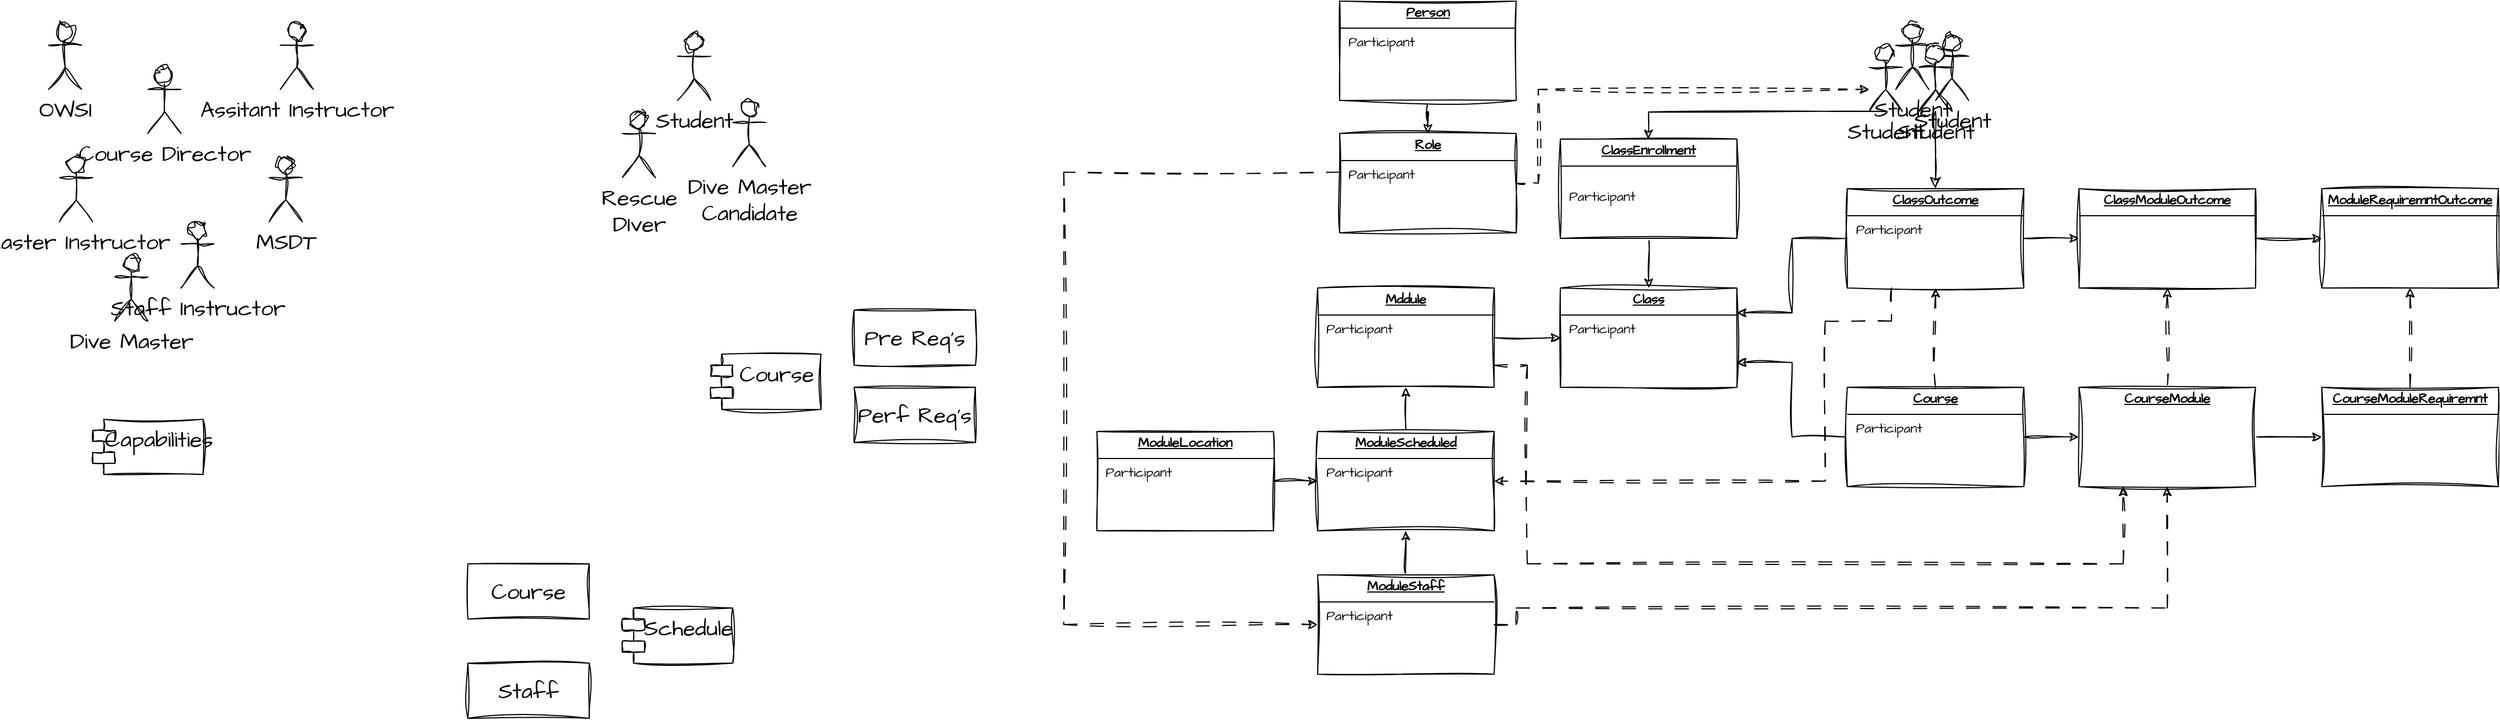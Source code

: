 <mxfile version="24.6.4" type="device">
  <diagram name="Page-1" id="ayoEI-D1jCetUwYCoXN9">
    <mxGraphModel dx="3243" dy="1204" grid="1" gridSize="10" guides="1" tooltips="1" connect="1" arrows="1" fold="1" page="1" pageScale="1" pageWidth="1169" pageHeight="827" math="0" shadow="0">
      <root>
        <mxCell id="0" />
        <mxCell id="1" parent="0" />
        <mxCell id="5GAwwxDat1Zkeu4e1Squ-6" value="Student" style="shape=umlActor;verticalLabelPosition=bottom;verticalAlign=top;html=1;hachureGap=4;fontFamily=Architects Daughter;fontSource=https%3A%2F%2Ffonts.googleapis.com%2Fcss%3Ffamily%3DArchitects%2BDaughter;fontSize=20;sketch=1;curveFitting=1;jiggle=2;" vertex="1" parent="1">
          <mxGeometry x="1760" y="40" width="30" height="60" as="geometry" />
        </mxCell>
        <mxCell id="DjwkglRZmAWHVbRhZIDg-1" value="Student" style="shape=umlActor;verticalLabelPosition=bottom;verticalAlign=top;html=1;hachureGap=4;fontFamily=Architects Daughter;fontSource=https%3A%2F%2Ffonts.googleapis.com%2Fcss%3Ffamily%3DArchitects%2BDaughter;fontSize=20;sketch=1;curveFitting=1;jiggle=2;" parent="1" vertex="1">
          <mxGeometry x="620" y="40" width="30" height="60" as="geometry" />
        </mxCell>
        <mxCell id="DjwkglRZmAWHVbRhZIDg-2" value="MSDT" style="shape=umlActor;verticalLabelPosition=bottom;verticalAlign=top;html=1;sketch=1;hachureGap=4;jiggle=2;curveFitting=1;fontFamily=Architects Daughter;fontSource=https%3A%2F%2Ffonts.googleapis.com%2Fcss%3Ffamily%3DArchitects%2BDaughter;fontSize=20;" parent="1" vertex="1">
          <mxGeometry x="250" y="150" width="30" height="60" as="geometry" />
        </mxCell>
        <mxCell id="DjwkglRZmAWHVbRhZIDg-3" value="Dive Master" style="shape=umlActor;verticalLabelPosition=bottom;verticalAlign=top;html=1;sketch=1;hachureGap=4;jiggle=2;curveFitting=1;fontFamily=Architects Daughter;fontSource=https%3A%2F%2Ffonts.googleapis.com%2Fcss%3Ffamily%3DArchitects%2BDaughter;fontSize=20;" parent="1" vertex="1">
          <mxGeometry x="110" y="240" width="30" height="60" as="geometry" />
        </mxCell>
        <mxCell id="DjwkglRZmAWHVbRhZIDg-4" value="Course Director" style="shape=umlActor;verticalLabelPosition=bottom;verticalAlign=top;html=1;sketch=1;hachureGap=4;jiggle=2;curveFitting=1;fontFamily=Architects Daughter;fontSource=https%3A%2F%2Ffonts.googleapis.com%2Fcss%3Ffamily%3DArchitects%2BDaughter;fontSize=20;" parent="1" vertex="1">
          <mxGeometry x="140" y="70" width="30" height="60" as="geometry" />
        </mxCell>
        <mxCell id="DjwkglRZmAWHVbRhZIDg-5" value="Assitant Instructor" style="shape=umlActor;verticalLabelPosition=bottom;verticalAlign=top;html=1;sketch=1;hachureGap=4;jiggle=2;curveFitting=1;fontFamily=Architects Daughter;fontSource=https%3A%2F%2Ffonts.googleapis.com%2Fcss%3Ffamily%3DArchitects%2BDaughter;fontSize=20;" parent="1" vertex="1">
          <mxGeometry x="260" y="30" width="30" height="60" as="geometry" />
        </mxCell>
        <mxCell id="DjwkglRZmAWHVbRhZIDg-6" value="Staff Instructor" style="shape=umlActor;verticalLabelPosition=bottom;verticalAlign=top;html=1;sketch=1;hachureGap=4;jiggle=2;curveFitting=1;fontFamily=Architects Daughter;fontSource=https%3A%2F%2Ffonts.googleapis.com%2Fcss%3Ffamily%3DArchitects%2BDaughter;fontSize=20;" parent="1" vertex="1">
          <mxGeometry x="170" y="210" width="30" height="60" as="geometry" />
        </mxCell>
        <mxCell id="DjwkglRZmAWHVbRhZIDg-7" value="Master Instructor" style="shape=umlActor;verticalLabelPosition=bottom;verticalAlign=top;html=1;sketch=1;hachureGap=4;jiggle=2;curveFitting=1;fontFamily=Architects Daughter;fontSource=https%3A%2F%2Ffonts.googleapis.com%2Fcss%3Ffamily%3DArchitects%2BDaughter;fontSize=20;" parent="1" vertex="1">
          <mxGeometry x="60" y="150" width="30" height="60" as="geometry" />
        </mxCell>
        <mxCell id="DjwkglRZmAWHVbRhZIDg-10" value="OWSI" style="shape=umlActor;verticalLabelPosition=bottom;verticalAlign=top;html=1;sketch=1;hachureGap=4;jiggle=2;curveFitting=1;fontFamily=Architects Daughter;fontSource=https%3A%2F%2Ffonts.googleapis.com%2Fcss%3Ffamily%3DArchitects%2BDaughter;fontSize=20;" parent="1" vertex="1">
          <mxGeometry x="50" y="30" width="30" height="60" as="geometry" />
        </mxCell>
        <mxCell id="DjwkglRZmAWHVbRhZIDg-12" value="Dive Master&lt;br&gt;Candidate" style="shape=umlActor;verticalLabelPosition=bottom;verticalAlign=top;html=1;sketch=1;hachureGap=4;jiggle=2;curveFitting=1;fontFamily=Architects Daughter;fontSource=https%3A%2F%2Ffonts.googleapis.com%2Fcss%3Ffamily%3DArchitects%2BDaughter;fontSize=20;" parent="1" vertex="1">
          <mxGeometry x="670" y="100" width="30" height="60" as="geometry" />
        </mxCell>
        <mxCell id="DjwkglRZmAWHVbRhZIDg-14" value="Rescue&lt;br&gt;DIver" style="shape=umlActor;verticalLabelPosition=bottom;verticalAlign=top;html=1;sketch=1;hachureGap=4;jiggle=2;curveFitting=1;fontFamily=Architects Daughter;fontSource=https%3A%2F%2Ffonts.googleapis.com%2Fcss%3Ffamily%3DArchitects%2BDaughter;fontSize=20;" parent="1" vertex="1">
          <mxGeometry x="570" y="110" width="30" height="60" as="geometry" />
        </mxCell>
        <mxCell id="DjwkglRZmAWHVbRhZIDg-16" value="Course" style="shape=module;align=left;spacingLeft=20;align=center;verticalAlign=top;whiteSpace=wrap;html=1;sketch=1;hachureGap=4;jiggle=2;curveFitting=1;fontFamily=Architects Daughter;fontSource=https%3A%2F%2Ffonts.googleapis.com%2Fcss%3Ffamily%3DArchitects%2BDaughter;fontSize=20;" parent="1" vertex="1">
          <mxGeometry x="650" y="330" width="100" height="50" as="geometry" />
        </mxCell>
        <mxCell id="DjwkglRZmAWHVbRhZIDg-17" value="Pre Req&#39;s" style="html=1;whiteSpace=wrap;sketch=1;hachureGap=4;jiggle=2;curveFitting=1;fontFamily=Architects Daughter;fontSource=https%3A%2F%2Ffonts.googleapis.com%2Fcss%3Ffamily%3DArchitects%2BDaughter;fontSize=20;" parent="1" vertex="1">
          <mxGeometry x="780" y="290" width="110" height="50" as="geometry" />
        </mxCell>
        <mxCell id="DjwkglRZmAWHVbRhZIDg-18" value="Perf Req&#39;s" style="html=1;whiteSpace=wrap;sketch=1;hachureGap=4;jiggle=2;curveFitting=1;fontFamily=Architects Daughter;fontSource=https%3A%2F%2Ffonts.googleapis.com%2Fcss%3Ffamily%3DArchitects%2BDaughter;fontSize=20;" parent="1" vertex="1">
          <mxGeometry x="780" y="360" width="110" height="50" as="geometry" />
        </mxCell>
        <mxCell id="DjwkglRZmAWHVbRhZIDg-19" value="Schedule" style="shape=module;align=left;spacingLeft=20;align=center;verticalAlign=top;whiteSpace=wrap;html=1;sketch=1;hachureGap=4;jiggle=2;curveFitting=1;fontFamily=Architects Daughter;fontSource=https%3A%2F%2Ffonts.googleapis.com%2Fcss%3Ffamily%3DArchitects%2BDaughter;fontSize=20;" parent="1" vertex="1">
          <mxGeometry x="570" y="560" width="100" height="50" as="geometry" />
        </mxCell>
        <mxCell id="DjwkglRZmAWHVbRhZIDg-20" value="Course" style="html=1;whiteSpace=wrap;sketch=1;hachureGap=4;jiggle=2;curveFitting=1;fontFamily=Architects Daughter;fontSource=https%3A%2F%2Ffonts.googleapis.com%2Fcss%3Ffamily%3DArchitects%2BDaughter;fontSize=20;" parent="1" vertex="1">
          <mxGeometry x="430" y="520" width="110" height="50" as="geometry" />
        </mxCell>
        <mxCell id="DjwkglRZmAWHVbRhZIDg-21" value="Staff" style="html=1;whiteSpace=wrap;sketch=1;hachureGap=4;jiggle=2;curveFitting=1;fontFamily=Architects Daughter;fontSource=https%3A%2F%2Ffonts.googleapis.com%2Fcss%3Ffamily%3DArchitects%2BDaughter;fontSize=20;" parent="1" vertex="1">
          <mxGeometry x="430" y="610" width="110" height="50" as="geometry" />
        </mxCell>
        <mxCell id="DjwkglRZmAWHVbRhZIDg-22" value="Capabilities" style="shape=module;align=left;spacingLeft=20;align=center;verticalAlign=top;whiteSpace=wrap;html=1;sketch=1;hachureGap=4;jiggle=2;curveFitting=1;fontFamily=Architects Daughter;fontSource=https%3A%2F%2Ffonts.googleapis.com%2Fcss%3Ffamily%3DArchitects%2BDaughter;fontSize=20;" parent="1" vertex="1">
          <mxGeometry x="90" y="389" width="100" height="50" as="geometry" />
        </mxCell>
        <mxCell id="5GAwwxDat1Zkeu4e1Squ-15" value="" style="edgeStyle=orthogonalEdgeStyle;rounded=0;sketch=1;hachureGap=4;jiggle=2;curveFitting=1;orthogonalLoop=1;jettySize=auto;html=1;fontFamily=Architects Daughter;fontSource=https%3A%2F%2Ffonts.googleapis.com%2Fcss%3Ffamily%3DArchitects%2BDaughter;" edge="1" parent="1" source="5GAwwxDat1Zkeu4e1Squ-2" target="5GAwwxDat1Zkeu4e1Squ-14">
          <mxGeometry relative="1" as="geometry" />
        </mxCell>
        <mxCell id="5GAwwxDat1Zkeu4e1Squ-28" style="edgeStyle=orthogonalEdgeStyle;rounded=0;sketch=1;hachureGap=4;jiggle=2;curveFitting=1;orthogonalLoop=1;jettySize=auto;html=1;entryX=1;entryY=0.25;entryDx=0;entryDy=0;fontFamily=Architects Daughter;fontSource=https%3A%2F%2Ffonts.googleapis.com%2Fcss%3Ffamily%3DArchitects%2BDaughter;" edge="1" parent="1" source="5GAwwxDat1Zkeu4e1Squ-2" target="5GAwwxDat1Zkeu4e1Squ-26">
          <mxGeometry relative="1" as="geometry" />
        </mxCell>
        <mxCell id="5GAwwxDat1Zkeu4e1Squ-50" style="edgeStyle=orthogonalEdgeStyle;rounded=0;sketch=1;hachureGap=4;jiggle=2;curveFitting=1;orthogonalLoop=1;jettySize=auto;html=1;entryX=1;entryY=0.5;entryDx=0;entryDy=0;fontFamily=Architects Daughter;fontSource=https%3A%2F%2Ffonts.googleapis.com%2Fcss%3Ffamily%3DArchitects%2BDaughter;dashed=1;dashPattern=12 12;" edge="1" parent="1" source="5GAwwxDat1Zkeu4e1Squ-2" target="5GAwwxDat1Zkeu4e1Squ-31">
          <mxGeometry relative="1" as="geometry">
            <Array as="points">
              <mxPoint x="1720" y="300" />
              <mxPoint x="1660" y="300" />
              <mxPoint x="1660" y="445" />
            </Array>
          </mxGeometry>
        </mxCell>
        <mxCell id="5GAwwxDat1Zkeu4e1Squ-2" value="&lt;p style=&quot;margin:0px;margin-top:4px;text-align:center;text-decoration:underline;&quot;&gt;&lt;b&gt;ClassOutcome&lt;/b&gt;&lt;/p&gt;&lt;hr size=&quot;1&quot; style=&quot;border-style:solid;&quot;&gt;&lt;p style=&quot;margin:0px;margin-left:8px;&quot;&gt;Participant&lt;/p&gt;" style="verticalAlign=top;align=left;overflow=fill;html=1;whiteSpace=wrap;sketch=1;hachureGap=4;jiggle=2;curveFitting=1;fontFamily=Architects Daughter;fontSource=https%3A%2F%2Ffonts.googleapis.com%2Fcss%3Ffamily%3DArchitects%2BDaughter;" vertex="1" parent="1">
          <mxGeometry x="1680" y="180" width="160" height="90" as="geometry" />
        </mxCell>
        <mxCell id="5GAwwxDat1Zkeu4e1Squ-3" value="Student" style="shape=umlActor;verticalLabelPosition=bottom;verticalAlign=top;html=1;hachureGap=4;fontFamily=Architects Daughter;fontSource=https%3A%2F%2Ffonts.googleapis.com%2Fcss%3Ffamily%3DArchitects%2BDaughter;fontSize=20;sketch=1;curveFitting=1;jiggle=2;" vertex="1" parent="1">
          <mxGeometry x="1700" y="50" width="30" height="60" as="geometry" />
        </mxCell>
        <mxCell id="5GAwwxDat1Zkeu4e1Squ-48" style="edgeStyle=orthogonalEdgeStyle;rounded=0;sketch=1;hachureGap=4;jiggle=2;curveFitting=1;orthogonalLoop=1;jettySize=auto;html=1;fontFamily=Architects Daughter;fontSource=https%3A%2F%2Ffonts.googleapis.com%2Fcss%3Ffamily%3DArchitects%2BDaughter;entryX=0.5;entryY=0;entryDx=0;entryDy=0;" edge="1" parent="1" target="5GAwwxDat1Zkeu4e1Squ-47">
          <mxGeometry relative="1" as="geometry">
            <mxPoint x="1714" y="110" as="sourcePoint" />
            <mxPoint x="1490" y="185" as="targetPoint" />
          </mxGeometry>
        </mxCell>
        <mxCell id="5GAwwxDat1Zkeu4e1Squ-4" value="Student" style="shape=umlActor;verticalLabelPosition=bottom;verticalAlign=top;html=1;hachureGap=4;fontFamily=Architects Daughter;fontSource=https%3A%2F%2Ffonts.googleapis.com%2Fcss%3Ffamily%3DArchitects%2BDaughter;fontSize=20;sketch=1;curveFitting=1;jiggle=2;" vertex="1" parent="1">
          <mxGeometry x="1724" y="30" width="30" height="60" as="geometry" />
        </mxCell>
        <mxCell id="5GAwwxDat1Zkeu4e1Squ-5" value="Student" style="shape=umlActor;verticalLabelPosition=bottom;verticalAlign=top;html=1;hachureGap=4;fontFamily=Architects Daughter;fontSource=https%3A%2F%2Ffonts.googleapis.com%2Fcss%3Ffamily%3DArchitects%2BDaughter;fontSize=20;sketch=1;curveFitting=1;jiggle=2;" vertex="1" parent="1">
          <mxGeometry x="1745" y="50" width="30" height="60" as="geometry" />
        </mxCell>
        <mxCell id="5GAwwxDat1Zkeu4e1Squ-13" value="" style="edgeStyle=segmentEdgeStyle;endArrow=classic;html=1;curved=0;rounded=0;endSize=8;startSize=8;sketch=1;hachureGap=4;jiggle=2;curveFitting=1;fontFamily=Architects Daughter;fontSource=https%3A%2F%2Ffonts.googleapis.com%2Fcss%3Ffamily%3DArchitects%2BDaughter;entryX=0.5;entryY=0;entryDx=0;entryDy=0;" edge="1" parent="1" source="5GAwwxDat1Zkeu4e1Squ-5" target="5GAwwxDat1Zkeu4e1Squ-2">
          <mxGeometry width="50" height="50" relative="1" as="geometry">
            <mxPoint x="1350" y="340" as="sourcePoint" />
            <mxPoint x="1400" y="290" as="targetPoint" />
            <Array as="points">
              <mxPoint x="1760" y="150" />
              <mxPoint x="1760" y="150" />
            </Array>
          </mxGeometry>
        </mxCell>
        <mxCell id="5GAwwxDat1Zkeu4e1Squ-17" value="" style="edgeStyle=orthogonalEdgeStyle;rounded=0;sketch=1;hachureGap=4;jiggle=2;curveFitting=1;orthogonalLoop=1;jettySize=auto;html=1;fontFamily=Architects Daughter;fontSource=https%3A%2F%2Ffonts.googleapis.com%2Fcss%3Ffamily%3DArchitects%2BDaughter;" edge="1" parent="1" source="5GAwwxDat1Zkeu4e1Squ-14" target="5GAwwxDat1Zkeu4e1Squ-16">
          <mxGeometry relative="1" as="geometry" />
        </mxCell>
        <mxCell id="5GAwwxDat1Zkeu4e1Squ-14" value="&lt;p style=&quot;margin:0px;margin-top:4px;text-align:center;text-decoration:underline;&quot;&gt;&lt;b&gt;ClassModuleOutcome&lt;/b&gt;&lt;/p&gt;&lt;hr size=&quot;1&quot; style=&quot;border-style:solid;&quot;&gt;&lt;p style=&quot;margin:0px;margin-left:8px;&quot;&gt;&lt;br&gt;&lt;/p&gt;" style="verticalAlign=top;align=left;overflow=fill;html=1;whiteSpace=wrap;sketch=1;hachureGap=4;jiggle=2;curveFitting=1;fontFamily=Architects Daughter;fontSource=https%3A%2F%2Ffonts.googleapis.com%2Fcss%3Ffamily%3DArchitects%2BDaughter;" vertex="1" parent="1">
          <mxGeometry x="1890" y="180" width="160" height="90" as="geometry" />
        </mxCell>
        <mxCell id="5GAwwxDat1Zkeu4e1Squ-16" value="&lt;p style=&quot;margin:0px;margin-top:4px;text-align:center;text-decoration:underline;&quot;&gt;&lt;b&gt;ModuleRequiremntOutcome&lt;/b&gt;&lt;/p&gt;&lt;hr size=&quot;1&quot; style=&quot;border-style:solid;&quot;&gt;&lt;p style=&quot;margin:0px;margin-left:8px;&quot;&gt;&lt;br&gt;&lt;/p&gt;" style="verticalAlign=top;align=left;overflow=fill;html=1;whiteSpace=wrap;sketch=1;hachureGap=4;jiggle=2;curveFitting=1;fontFamily=Architects Daughter;fontSource=https%3A%2F%2Ffonts.googleapis.com%2Fcss%3Ffamily%3DArchitects%2BDaughter;" vertex="1" parent="1">
          <mxGeometry x="2110" y="180" width="160" height="90" as="geometry" />
        </mxCell>
        <mxCell id="5GAwwxDat1Zkeu4e1Squ-22" value="" style="edgeStyle=orthogonalEdgeStyle;rounded=0;sketch=1;hachureGap=4;jiggle=2;curveFitting=1;orthogonalLoop=1;jettySize=auto;html=1;fontFamily=Architects Daughter;fontSource=https%3A%2F%2Ffonts.googleapis.com%2Fcss%3Ffamily%3DArchitects%2BDaughter;" edge="1" parent="1" source="5GAwwxDat1Zkeu4e1Squ-18" target="5GAwwxDat1Zkeu4e1Squ-19">
          <mxGeometry relative="1" as="geometry" />
        </mxCell>
        <mxCell id="5GAwwxDat1Zkeu4e1Squ-23" style="edgeStyle=orthogonalEdgeStyle;rounded=0;sketch=1;hachureGap=4;jiggle=2;curveFitting=1;orthogonalLoop=1;jettySize=auto;html=1;entryX=0.5;entryY=1;entryDx=0;entryDy=0;fontFamily=Architects Daughter;fontSource=https%3A%2F%2Ffonts.googleapis.com%2Fcss%3Ffamily%3DArchitects%2BDaughter;dashed=1;dashPattern=12 12;" edge="1" parent="1" source="5GAwwxDat1Zkeu4e1Squ-18" target="5GAwwxDat1Zkeu4e1Squ-2">
          <mxGeometry relative="1" as="geometry" />
        </mxCell>
        <mxCell id="5GAwwxDat1Zkeu4e1Squ-29" style="edgeStyle=orthogonalEdgeStyle;rounded=0;sketch=1;hachureGap=4;jiggle=2;curveFitting=1;orthogonalLoop=1;jettySize=auto;html=1;fontFamily=Architects Daughter;fontSource=https%3A%2F%2Ffonts.googleapis.com%2Fcss%3Ffamily%3DArchitects%2BDaughter;entryX=1;entryY=0.75;entryDx=0;entryDy=0;" edge="1" parent="1" source="5GAwwxDat1Zkeu4e1Squ-18" target="5GAwwxDat1Zkeu4e1Squ-26">
          <mxGeometry relative="1" as="geometry" />
        </mxCell>
        <mxCell id="5GAwwxDat1Zkeu4e1Squ-18" value="&lt;p style=&quot;margin:0px;margin-top:4px;text-align:center;text-decoration:underline;&quot;&gt;&lt;b&gt;Course&lt;/b&gt;&lt;/p&gt;&lt;hr size=&quot;1&quot; style=&quot;border-style:solid;&quot;&gt;&lt;p style=&quot;margin:0px;margin-left:8px;&quot;&gt;Participant&lt;/p&gt;" style="verticalAlign=top;align=left;overflow=fill;html=1;whiteSpace=wrap;sketch=1;hachureGap=4;jiggle=2;curveFitting=1;fontFamily=Architects Daughter;fontSource=https%3A%2F%2Ffonts.googleapis.com%2Fcss%3Ffamily%3DArchitects%2BDaughter;" vertex="1" parent="1">
          <mxGeometry x="1680" y="360" width="160" height="90" as="geometry" />
        </mxCell>
        <mxCell id="5GAwwxDat1Zkeu4e1Squ-21" value="" style="edgeStyle=orthogonalEdgeStyle;rounded=0;sketch=1;hachureGap=4;jiggle=2;curveFitting=1;orthogonalLoop=1;jettySize=auto;html=1;fontFamily=Architects Daughter;fontSource=https%3A%2F%2Ffonts.googleapis.com%2Fcss%3Ffamily%3DArchitects%2BDaughter;" edge="1" parent="1" source="5GAwwxDat1Zkeu4e1Squ-19" target="5GAwwxDat1Zkeu4e1Squ-20">
          <mxGeometry relative="1" as="geometry" />
        </mxCell>
        <mxCell id="5GAwwxDat1Zkeu4e1Squ-24" style="edgeStyle=orthogonalEdgeStyle;rounded=0;sketch=1;hachureGap=4;jiggle=2;curveFitting=1;orthogonalLoop=1;jettySize=auto;html=1;entryX=0.5;entryY=1;entryDx=0;entryDy=0;fontFamily=Architects Daughter;fontSource=https%3A%2F%2Ffonts.googleapis.com%2Fcss%3Ffamily%3DArchitects%2BDaughter;dashed=1;dashPattern=12 12;" edge="1" parent="1" source="5GAwwxDat1Zkeu4e1Squ-19" target="5GAwwxDat1Zkeu4e1Squ-14">
          <mxGeometry relative="1" as="geometry" />
        </mxCell>
        <mxCell id="5GAwwxDat1Zkeu4e1Squ-19" value="&lt;p style=&quot;margin:0px;margin-top:4px;text-align:center;text-decoration:underline;&quot;&gt;&lt;b&gt;CourseModule&lt;/b&gt;&lt;/p&gt;" style="verticalAlign=top;align=left;overflow=fill;html=1;whiteSpace=wrap;sketch=1;hachureGap=4;jiggle=2;curveFitting=1;fontFamily=Architects Daughter;fontSource=https%3A%2F%2Ffonts.googleapis.com%2Fcss%3Ffamily%3DArchitects%2BDaughter;" vertex="1" parent="1">
          <mxGeometry x="1890" y="360" width="160" height="90" as="geometry" />
        </mxCell>
        <mxCell id="5GAwwxDat1Zkeu4e1Squ-25" style="edgeStyle=orthogonalEdgeStyle;rounded=0;sketch=1;hachureGap=4;jiggle=2;curveFitting=1;orthogonalLoop=1;jettySize=auto;html=1;fontFamily=Architects Daughter;fontSource=https%3A%2F%2Ffonts.googleapis.com%2Fcss%3Ffamily%3DArchitects%2BDaughter;dashed=1;dashPattern=12 12;" edge="1" parent="1" source="5GAwwxDat1Zkeu4e1Squ-20" target="5GAwwxDat1Zkeu4e1Squ-16">
          <mxGeometry relative="1" as="geometry" />
        </mxCell>
        <mxCell id="5GAwwxDat1Zkeu4e1Squ-20" value="&lt;p style=&quot;margin:0px;margin-top:4px;text-align:center;text-decoration:underline;&quot;&gt;&lt;b&gt;CourseModuleRequiremnt&lt;/b&gt;&lt;/p&gt;&lt;hr size=&quot;1&quot; style=&quot;border-style:solid;&quot;&gt;&lt;p style=&quot;margin:0px;margin-left:8px;&quot;&gt;&lt;br&gt;&lt;/p&gt;" style="verticalAlign=top;align=left;overflow=fill;html=1;whiteSpace=wrap;sketch=1;hachureGap=4;jiggle=2;curveFitting=1;fontFamily=Architects Daughter;fontSource=https%3A%2F%2Ffonts.googleapis.com%2Fcss%3Ffamily%3DArchitects%2BDaughter;" vertex="1" parent="1">
          <mxGeometry x="2110" y="360" width="160" height="90" as="geometry" />
        </mxCell>
        <mxCell id="5GAwwxDat1Zkeu4e1Squ-26" value="&lt;p style=&quot;margin:0px;margin-top:4px;text-align:center;text-decoration:underline;&quot;&gt;&lt;b&gt;Class&lt;/b&gt;&lt;/p&gt;&lt;hr size=&quot;1&quot; style=&quot;border-style:solid;&quot;&gt;&lt;p style=&quot;margin:0px;margin-left:8px;&quot;&gt;Participant&lt;/p&gt;" style="verticalAlign=top;align=left;overflow=fill;html=1;whiteSpace=wrap;sketch=1;hachureGap=4;jiggle=2;curveFitting=1;fontFamily=Architects Daughter;fontSource=https%3A%2F%2Ffonts.googleapis.com%2Fcss%3Ffamily%3DArchitects%2BDaughter;" vertex="1" parent="1">
          <mxGeometry x="1420" y="270" width="160" height="90" as="geometry" />
        </mxCell>
        <mxCell id="5GAwwxDat1Zkeu4e1Squ-38" style="edgeStyle=orthogonalEdgeStyle;rounded=0;sketch=1;hachureGap=4;jiggle=2;curveFitting=1;orthogonalLoop=1;jettySize=auto;html=1;entryX=0;entryY=0.5;entryDx=0;entryDy=0;fontFamily=Architects Daughter;fontSource=https%3A%2F%2Ffonts.googleapis.com%2Fcss%3Ffamily%3DArchitects%2BDaughter;" edge="1" parent="1" source="5GAwwxDat1Zkeu4e1Squ-30" target="5GAwwxDat1Zkeu4e1Squ-26">
          <mxGeometry relative="1" as="geometry" />
        </mxCell>
        <mxCell id="5GAwwxDat1Zkeu4e1Squ-40" style="edgeStyle=orthogonalEdgeStyle;rounded=0;sketch=1;hachureGap=4;jiggle=2;curveFitting=1;orthogonalLoop=1;jettySize=auto;html=1;fontFamily=Architects Daughter;fontSource=https%3A%2F%2Ffonts.googleapis.com%2Fcss%3Ffamily%3DArchitects%2BDaughter;dashed=1;dashPattern=12 12;entryX=0.25;entryY=1;entryDx=0;entryDy=0;" edge="1" parent="1" source="5GAwwxDat1Zkeu4e1Squ-30" target="5GAwwxDat1Zkeu4e1Squ-19">
          <mxGeometry relative="1" as="geometry">
            <mxPoint x="1980" y="490" as="targetPoint" />
            <Array as="points">
              <mxPoint x="1390" y="340" />
              <mxPoint x="1390" y="520" />
              <mxPoint x="1930" y="520" />
            </Array>
          </mxGeometry>
        </mxCell>
        <mxCell id="5GAwwxDat1Zkeu4e1Squ-30" value="&lt;p style=&quot;margin:0px;margin-top:4px;text-align:center;text-decoration:underline;&quot;&gt;&lt;b&gt;Mddule&lt;/b&gt;&lt;/p&gt;&lt;hr size=&quot;1&quot; style=&quot;border-style:solid;&quot;&gt;&lt;p style=&quot;margin:0px;margin-left:8px;&quot;&gt;Participant&lt;/p&gt;" style="verticalAlign=top;align=left;overflow=fill;html=1;whiteSpace=wrap;sketch=1;hachureGap=4;jiggle=2;curveFitting=1;fontFamily=Architects Daughter;fontSource=https%3A%2F%2Ffonts.googleapis.com%2Fcss%3Ffamily%3DArchitects%2BDaughter;" vertex="1" parent="1">
          <mxGeometry x="1200" y="270" width="160" height="90" as="geometry" />
        </mxCell>
        <mxCell id="5GAwwxDat1Zkeu4e1Squ-39" style="edgeStyle=orthogonalEdgeStyle;rounded=0;sketch=1;hachureGap=4;jiggle=2;curveFitting=1;orthogonalLoop=1;jettySize=auto;html=1;fontFamily=Architects Daughter;fontSource=https%3A%2F%2Ffonts.googleapis.com%2Fcss%3Ffamily%3DArchitects%2BDaughter;" edge="1" parent="1" source="5GAwwxDat1Zkeu4e1Squ-31" target="5GAwwxDat1Zkeu4e1Squ-30">
          <mxGeometry relative="1" as="geometry" />
        </mxCell>
        <mxCell id="5GAwwxDat1Zkeu4e1Squ-31" value="&lt;p style=&quot;margin:0px;margin-top:4px;text-align:center;text-decoration:underline;&quot;&gt;&lt;b&gt;ModuleScheduled&lt;/b&gt;&lt;/p&gt;&lt;hr size=&quot;1&quot; style=&quot;border-style:solid;&quot;&gt;&lt;p style=&quot;margin:0px;margin-left:8px;&quot;&gt;Participant&lt;/p&gt;" style="verticalAlign=top;align=left;overflow=fill;html=1;whiteSpace=wrap;sketch=1;hachureGap=4;jiggle=2;curveFitting=1;fontFamily=Architects Daughter;fontSource=https%3A%2F%2Ffonts.googleapis.com%2Fcss%3Ffamily%3DArchitects%2BDaughter;" vertex="1" parent="1">
          <mxGeometry x="1200" y="400" width="160" height="90" as="geometry" />
        </mxCell>
        <mxCell id="5GAwwxDat1Zkeu4e1Squ-34" style="edgeStyle=orthogonalEdgeStyle;rounded=0;sketch=1;hachureGap=4;jiggle=2;curveFitting=1;orthogonalLoop=1;jettySize=auto;html=1;entryX=0.5;entryY=1;entryDx=0;entryDy=0;fontFamily=Architects Daughter;fontSource=https%3A%2F%2Ffonts.googleapis.com%2Fcss%3Ffamily%3DArchitects%2BDaughter;exitX=1;exitY=0.5;exitDx=0;exitDy=0;dashed=1;dashPattern=12 12;" edge="1" parent="1" source="5GAwwxDat1Zkeu4e1Squ-32" target="5GAwwxDat1Zkeu4e1Squ-19">
          <mxGeometry relative="1" as="geometry">
            <Array as="points">
              <mxPoint x="1380" y="575" />
              <mxPoint x="1380" y="560" />
              <mxPoint x="1970" y="560" />
            </Array>
          </mxGeometry>
        </mxCell>
        <mxCell id="5GAwwxDat1Zkeu4e1Squ-37" style="edgeStyle=orthogonalEdgeStyle;rounded=0;sketch=1;hachureGap=4;jiggle=2;curveFitting=1;orthogonalLoop=1;jettySize=auto;html=1;fontFamily=Architects Daughter;fontSource=https%3A%2F%2Ffonts.googleapis.com%2Fcss%3Ffamily%3DArchitects%2BDaughter;" edge="1" parent="1" source="5GAwwxDat1Zkeu4e1Squ-32" target="5GAwwxDat1Zkeu4e1Squ-31">
          <mxGeometry relative="1" as="geometry" />
        </mxCell>
        <mxCell id="5GAwwxDat1Zkeu4e1Squ-32" value="&lt;p style=&quot;margin:0px;margin-top:4px;text-align:center;text-decoration:underline;&quot;&gt;&lt;b&gt;ModuleStaff&lt;/b&gt;&lt;/p&gt;&lt;hr size=&quot;1&quot; style=&quot;border-style:solid;&quot;&gt;&lt;p style=&quot;margin:0px;margin-left:8px;&quot;&gt;Participant&lt;/p&gt;" style="verticalAlign=top;align=left;overflow=fill;html=1;whiteSpace=wrap;sketch=1;hachureGap=4;jiggle=2;curveFitting=1;fontFamily=Architects Daughter;fontSource=https%3A%2F%2Ffonts.googleapis.com%2Fcss%3Ffamily%3DArchitects%2BDaughter;" vertex="1" parent="1">
          <mxGeometry x="1200" y="530" width="160" height="90" as="geometry" />
        </mxCell>
        <mxCell id="5GAwwxDat1Zkeu4e1Squ-36" style="edgeStyle=orthogonalEdgeStyle;rounded=0;sketch=1;hachureGap=4;jiggle=2;curveFitting=1;orthogonalLoop=1;jettySize=auto;html=1;entryX=0;entryY=0.5;entryDx=0;entryDy=0;fontFamily=Architects Daughter;fontSource=https%3A%2F%2Ffonts.googleapis.com%2Fcss%3Ffamily%3DArchitects%2BDaughter;" edge="1" parent="1" source="5GAwwxDat1Zkeu4e1Squ-33" target="5GAwwxDat1Zkeu4e1Squ-31">
          <mxGeometry relative="1" as="geometry" />
        </mxCell>
        <mxCell id="5GAwwxDat1Zkeu4e1Squ-33" value="&lt;p style=&quot;margin:0px;margin-top:4px;text-align:center;text-decoration:underline;&quot;&gt;&lt;b&gt;ModuleLocation&lt;/b&gt;&lt;/p&gt;&lt;hr size=&quot;1&quot; style=&quot;border-style:solid;&quot;&gt;&lt;p style=&quot;margin:0px;margin-left:8px;&quot;&gt;Participant&lt;/p&gt;" style="verticalAlign=top;align=left;overflow=fill;html=1;whiteSpace=wrap;sketch=1;hachureGap=4;jiggle=2;curveFitting=1;fontFamily=Architects Daughter;fontSource=https%3A%2F%2Ffonts.googleapis.com%2Fcss%3Ffamily%3DArchitects%2BDaughter;" vertex="1" parent="1">
          <mxGeometry x="1000" y="400" width="160" height="90" as="geometry" />
        </mxCell>
        <mxCell id="5GAwwxDat1Zkeu4e1Squ-46" style="edgeStyle=orthogonalEdgeStyle;rounded=0;sketch=1;hachureGap=4;jiggle=2;curveFitting=1;orthogonalLoop=1;jettySize=auto;html=1;fontFamily=Architects Daughter;fontSource=https%3A%2F%2Ffonts.googleapis.com%2Fcss%3Ffamily%3DArchitects%2BDaughter;" edge="1" parent="1" source="5GAwwxDat1Zkeu4e1Squ-41" target="5GAwwxDat1Zkeu4e1Squ-42">
          <mxGeometry relative="1" as="geometry" />
        </mxCell>
        <mxCell id="5GAwwxDat1Zkeu4e1Squ-41" value="&lt;p style=&quot;margin:0px;margin-top:4px;text-align:center;text-decoration:underline;&quot;&gt;&lt;b&gt;Person&lt;/b&gt;&lt;/p&gt;&lt;hr size=&quot;1&quot; style=&quot;border-style:solid;&quot;&gt;&lt;p style=&quot;margin:0px;margin-left:8px;&quot;&gt;Participant&lt;/p&gt;" style="verticalAlign=top;align=left;overflow=fill;html=1;whiteSpace=wrap;sketch=1;hachureGap=4;jiggle=2;curveFitting=1;fontFamily=Architects Daughter;fontSource=https%3A%2F%2Ffonts.googleapis.com%2Fcss%3Ffamily%3DArchitects%2BDaughter;" vertex="1" parent="1">
          <mxGeometry x="1220" y="10" width="160" height="90" as="geometry" />
        </mxCell>
        <mxCell id="5GAwwxDat1Zkeu4e1Squ-43" style="edgeStyle=orthogonalEdgeStyle;rounded=0;sketch=1;hachureGap=4;jiggle=2;curveFitting=1;orthogonalLoop=1;jettySize=auto;html=1;fontFamily=Architects Daughter;fontSource=https%3A%2F%2Ffonts.googleapis.com%2Fcss%3Ffamily%3DArchitects%2BDaughter;dashed=1;dashPattern=8 8;" edge="1" parent="1" source="5GAwwxDat1Zkeu4e1Squ-42" target="5GAwwxDat1Zkeu4e1Squ-3">
          <mxGeometry relative="1" as="geometry">
            <Array as="points">
              <mxPoint x="1400" y="175" />
              <mxPoint x="1400" y="90" />
            </Array>
          </mxGeometry>
        </mxCell>
        <mxCell id="5GAwwxDat1Zkeu4e1Squ-45" style="edgeStyle=orthogonalEdgeStyle;rounded=0;sketch=1;hachureGap=4;jiggle=2;curveFitting=1;orthogonalLoop=1;jettySize=auto;html=1;entryX=0;entryY=0.5;entryDx=0;entryDy=0;fontFamily=Architects Daughter;fontSource=https%3A%2F%2Ffonts.googleapis.com%2Fcss%3Ffamily%3DArchitects%2BDaughter;dashed=1;dashPattern=12 12;" edge="1" parent="1" source="5GAwwxDat1Zkeu4e1Squ-42" target="5GAwwxDat1Zkeu4e1Squ-32">
          <mxGeometry relative="1" as="geometry">
            <Array as="points">
              <mxPoint x="970" y="165" />
              <mxPoint x="970" y="575" />
            </Array>
          </mxGeometry>
        </mxCell>
        <mxCell id="5GAwwxDat1Zkeu4e1Squ-42" value="&lt;p style=&quot;margin:0px;margin-top:4px;text-align:center;text-decoration:underline;&quot;&gt;&lt;b&gt;Role&lt;/b&gt;&lt;/p&gt;&lt;hr size=&quot;1&quot; style=&quot;border-style:solid;&quot;&gt;&lt;p style=&quot;margin:0px;margin-left:8px;&quot;&gt;Participant&lt;/p&gt;" style="verticalAlign=top;align=left;overflow=fill;html=1;whiteSpace=wrap;sketch=1;hachureGap=4;jiggle=2;curveFitting=1;fontFamily=Architects Daughter;fontSource=https%3A%2F%2Ffonts.googleapis.com%2Fcss%3Ffamily%3DArchitects%2BDaughter;" vertex="1" parent="1">
          <mxGeometry x="1220" y="130" width="160" height="90" as="geometry" />
        </mxCell>
        <mxCell id="5GAwwxDat1Zkeu4e1Squ-49" style="edgeStyle=orthogonalEdgeStyle;rounded=0;sketch=1;hachureGap=4;jiggle=2;curveFitting=1;orthogonalLoop=1;jettySize=auto;html=1;fontFamily=Architects Daughter;fontSource=https%3A%2F%2Ffonts.googleapis.com%2Fcss%3Ffamily%3DArchitects%2BDaughter;" edge="1" parent="1" source="5GAwwxDat1Zkeu4e1Squ-47" target="5GAwwxDat1Zkeu4e1Squ-26">
          <mxGeometry relative="1" as="geometry" />
        </mxCell>
        <mxCell id="5GAwwxDat1Zkeu4e1Squ-47" value="&lt;p style=&quot;margin:0px;margin-top:4px;text-align:center;text-decoration:underline;&quot;&gt;&lt;b&gt;ClassEnrollment&lt;/b&gt;&lt;/p&gt;&lt;hr size=&quot;1&quot; style=&quot;border-style:solid;&quot;&gt;&lt;br&gt;&lt;p style=&quot;margin:0px;margin-left:8px;&quot;&gt;Participant&lt;/p&gt;" style="verticalAlign=top;align=left;overflow=fill;html=1;whiteSpace=wrap;sketch=1;hachureGap=4;jiggle=2;curveFitting=1;fontFamily=Architects Daughter;fontSource=https%3A%2F%2Ffonts.googleapis.com%2Fcss%3Ffamily%3DArchitects%2BDaughter;" vertex="1" parent="1">
          <mxGeometry x="1420" y="135" width="160" height="90" as="geometry" />
        </mxCell>
      </root>
    </mxGraphModel>
  </diagram>
</mxfile>
